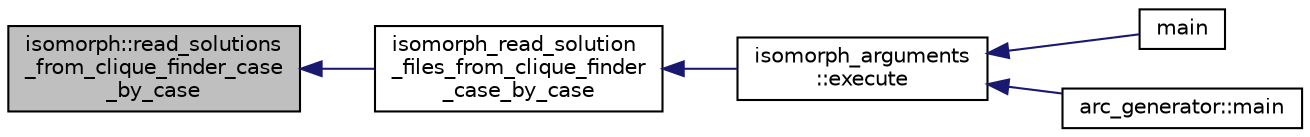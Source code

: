 digraph "isomorph::read_solutions_from_clique_finder_case_by_case"
{
  edge [fontname="Helvetica",fontsize="10",labelfontname="Helvetica",labelfontsize="10"];
  node [fontname="Helvetica",fontsize="10",shape=record];
  rankdir="LR";
  Node12582 [label="isomorph::read_solutions\l_from_clique_finder_case\l_by_case",height=0.2,width=0.4,color="black", fillcolor="grey75", style="filled", fontcolor="black"];
  Node12582 -> Node12583 [dir="back",color="midnightblue",fontsize="10",style="solid",fontname="Helvetica"];
  Node12583 [label="isomorph_read_solution\l_files_from_clique_finder\l_case_by_case",height=0.2,width=0.4,color="black", fillcolor="white", style="filled",URL="$d4/d7e/isomorph__global_8_c.html#a2a55ab4b2df6ae83f916cf01eccdf67c"];
  Node12583 -> Node12584 [dir="back",color="midnightblue",fontsize="10",style="solid",fontname="Helvetica"];
  Node12584 [label="isomorph_arguments\l::execute",height=0.2,width=0.4,color="black", fillcolor="white", style="filled",URL="$d5/de4/classisomorph__arguments.html#aa85e472d14906abdd5672dc66027583e"];
  Node12584 -> Node12585 [dir="back",color="midnightblue",fontsize="10",style="solid",fontname="Helvetica"];
  Node12585 [label="main",height=0.2,width=0.4,color="black", fillcolor="white", style="filled",URL="$d1/d5e/blt__main_8_c.html#a217dbf8b442f20279ea00b898af96f52"];
  Node12584 -> Node12586 [dir="back",color="midnightblue",fontsize="10",style="solid",fontname="Helvetica"];
  Node12586 [label="arc_generator::main",height=0.2,width=0.4,color="black", fillcolor="white", style="filled",URL="$d4/d21/classarc__generator.html#ad80140b51b165dad1fe6ab232be7829a"];
}
